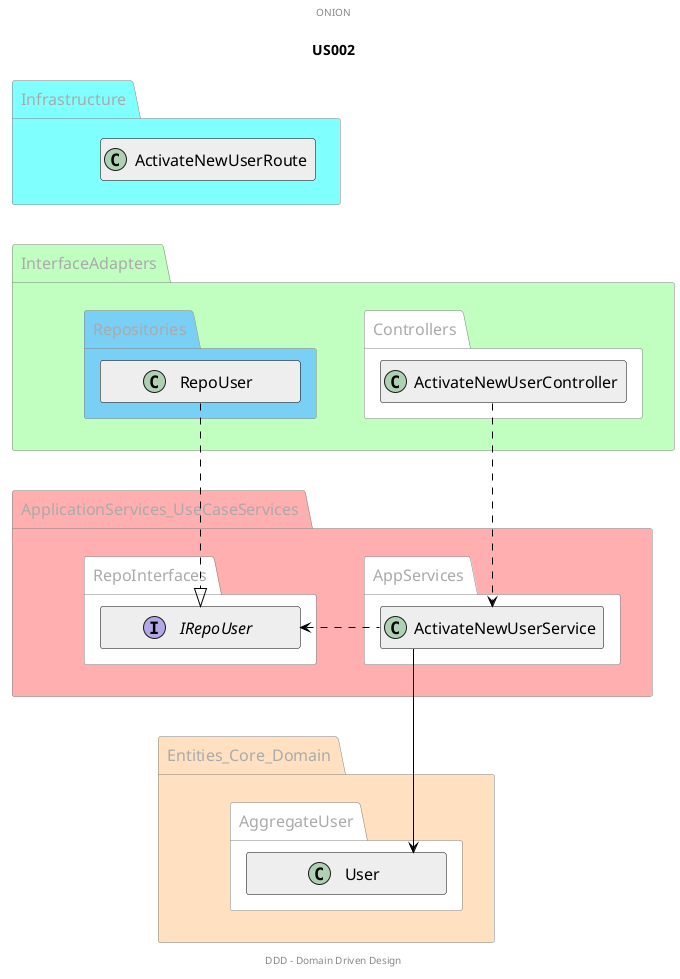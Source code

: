 @startuml
'https://plantuml.com/class-diagram
hide members
'hide circle

skinparam minClassWidth 200
skinparam nodesep 80
skinparam ranksep 80
skinparam Padding 5
skinparam linetype ortho

'left to right direction

skinparam package  {
    BackgroundColor white
    BorderColor grey
    shadowing false
    FontStyle normal
    FontSize 16
    borderThickness 0.5
    fontColor #aaa
}

skinparam legend {
    backgroundColor white
    borderColor white
    shadowing false
    FontStyle normal
    FontSize 12
    borderThickness 0.5
    fontColor black
    Padding 20
    DesignedBorderColor white
}

skinparam class {
    stereotypeFontSize 10
    fontSize 16
    fontName Helvetica

    arrowColor black
    arrowThickness 1
    attributeIconSize 0

    borderColor black
    borderThickness 0.5
    backgroundColor #eee
}

skinparam entity {
    backgroundColor red
    borderColor black
    borderThickness 0.5
}

skinparam rectangle {
    shadowing false
    fontSize 15
    textAlignment left
    fontStyle italic
    stereotypeFontSize 10
    borderThickness 0.5
}

'TITLE ON TOP
title US002

'HEADER FOOTER DESCRIPTIONS
center header ONION
center footer DDD - Domain Driven Design


package Infrastructure #80FFFF{
class ActivateNewUserRoute
}


package InterfaceAdapters #C0FFC0 {
    package Controllers{
        class ActivateNewUserController
    }
    package Repositories #7ACff5{
        class RepoUser
    }

}

package ApplicationServices_UseCaseServices #FFAFAF{
package AppServices{
class ActivateNewUserService
}
package RepoInterfaces{

interface IRepoUser
}
}

package Entities_Core_Domain #FFE0C0{


package AggregateUser{
class User
}
}
RepoUser ..|> IRepoUser
ActivateNewUserController ..> ActivateNewUserService
Infrastructure -[hidden]-> InterfaceAdapters
InterfaceAdapters -[hidden]-> ApplicationServices_UseCaseServices
ApplicationServices_UseCaseServices -[hidden]->Entities_Core_Domain
ActivateNewUserService .left.> IRepoUser

ActivateNewUserService --> User


@enduml